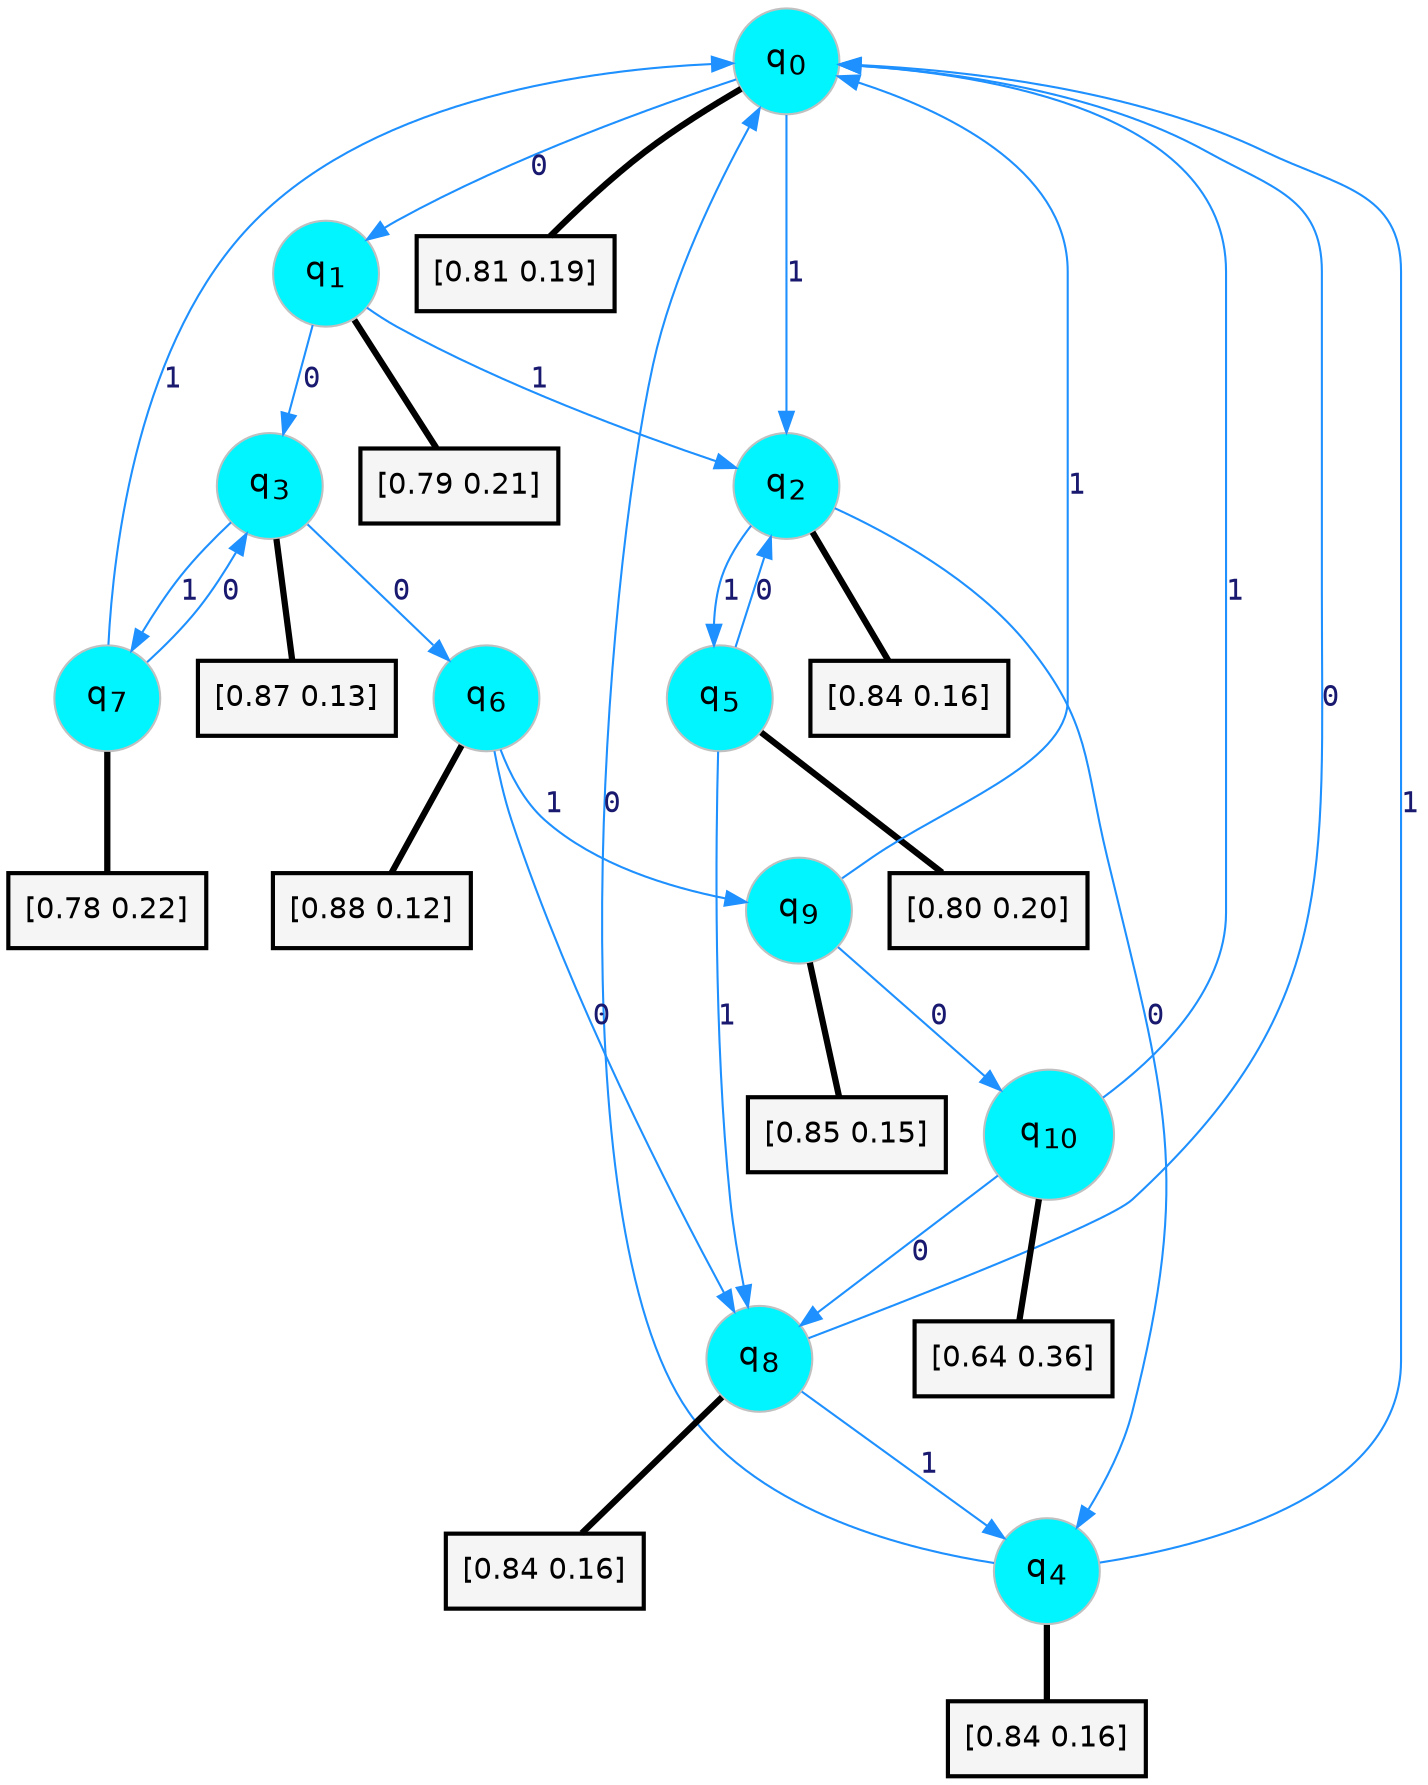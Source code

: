 digraph G {
graph [
bgcolor=transparent, dpi=300, rankdir=TD, size="40,25"];
node [
color=gray, fillcolor=turquoise1, fontcolor=black, fontname=Helvetica, fontsize=16, fontweight=bold, shape=circle, style=filled];
edge [
arrowsize=1, color=dodgerblue1, fontcolor=midnightblue, fontname=courier, fontweight=bold, penwidth=1, style=solid, weight=20];
0[label=<q<SUB>0</SUB>>];
1[label=<q<SUB>1</SUB>>];
2[label=<q<SUB>2</SUB>>];
3[label=<q<SUB>3</SUB>>];
4[label=<q<SUB>4</SUB>>];
5[label=<q<SUB>5</SUB>>];
6[label=<q<SUB>6</SUB>>];
7[label=<q<SUB>7</SUB>>];
8[label=<q<SUB>8</SUB>>];
9[label=<q<SUB>9</SUB>>];
10[label=<q<SUB>10</SUB>>];
11[label="[0.81 0.19]", shape=box,fontcolor=black, fontname=Helvetica, fontsize=14, penwidth=2, fillcolor=whitesmoke,color=black];
12[label="[0.79 0.21]", shape=box,fontcolor=black, fontname=Helvetica, fontsize=14, penwidth=2, fillcolor=whitesmoke,color=black];
13[label="[0.84 0.16]", shape=box,fontcolor=black, fontname=Helvetica, fontsize=14, penwidth=2, fillcolor=whitesmoke,color=black];
14[label="[0.87 0.13]", shape=box,fontcolor=black, fontname=Helvetica, fontsize=14, penwidth=2, fillcolor=whitesmoke,color=black];
15[label="[0.84 0.16]", shape=box,fontcolor=black, fontname=Helvetica, fontsize=14, penwidth=2, fillcolor=whitesmoke,color=black];
16[label="[0.80 0.20]", shape=box,fontcolor=black, fontname=Helvetica, fontsize=14, penwidth=2, fillcolor=whitesmoke,color=black];
17[label="[0.88 0.12]", shape=box,fontcolor=black, fontname=Helvetica, fontsize=14, penwidth=2, fillcolor=whitesmoke,color=black];
18[label="[0.78 0.22]", shape=box,fontcolor=black, fontname=Helvetica, fontsize=14, penwidth=2, fillcolor=whitesmoke,color=black];
19[label="[0.84 0.16]", shape=box,fontcolor=black, fontname=Helvetica, fontsize=14, penwidth=2, fillcolor=whitesmoke,color=black];
20[label="[0.85 0.15]", shape=box,fontcolor=black, fontname=Helvetica, fontsize=14, penwidth=2, fillcolor=whitesmoke,color=black];
21[label="[0.64 0.36]", shape=box,fontcolor=black, fontname=Helvetica, fontsize=14, penwidth=2, fillcolor=whitesmoke,color=black];
0->1 [label=0];
0->2 [label=1];
0->11 [arrowhead=none, penwidth=3,color=black];
1->3 [label=0];
1->2 [label=1];
1->12 [arrowhead=none, penwidth=3,color=black];
2->4 [label=0];
2->5 [label=1];
2->13 [arrowhead=none, penwidth=3,color=black];
3->6 [label=0];
3->7 [label=1];
3->14 [arrowhead=none, penwidth=3,color=black];
4->0 [label=0];
4->0 [label=1];
4->15 [arrowhead=none, penwidth=3,color=black];
5->2 [label=0];
5->8 [label=1];
5->16 [arrowhead=none, penwidth=3,color=black];
6->8 [label=0];
6->9 [label=1];
6->17 [arrowhead=none, penwidth=3,color=black];
7->3 [label=0];
7->0 [label=1];
7->18 [arrowhead=none, penwidth=3,color=black];
8->0 [label=0];
8->4 [label=1];
8->19 [arrowhead=none, penwidth=3,color=black];
9->10 [label=0];
9->0 [label=1];
9->20 [arrowhead=none, penwidth=3,color=black];
10->8 [label=0];
10->0 [label=1];
10->21 [arrowhead=none, penwidth=3,color=black];
}
